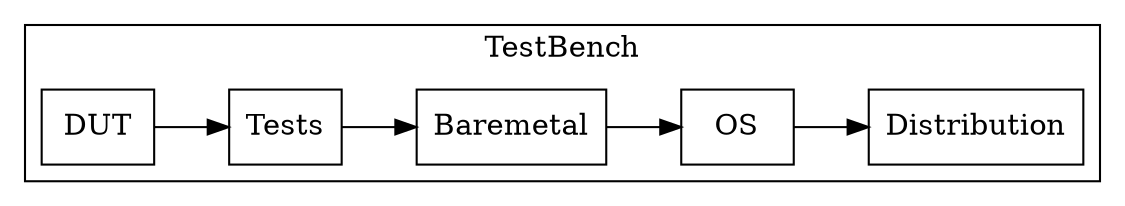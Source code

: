 digraph Project {
  // Introduction
  graph [rankdir = LR, splines=ortho];
  node[shape=record];

  // Blocks
  subgraph "cluster TestBench" { label = "TestBench";
    DUT[shape=box, label="DUT"];
   Tests[shape=box, label="Tests"];
    Baremetal[shape=box, label="Baremetal"];
    OS[shape=box, label="OS"];
    Distribution[shape=box, label="Distribution"];
  }

  // Sequence
  DUT -> Tests;
  Tests -> Baremetal;
  Baremetal -> OS;
  OS -> Distribution;
}
